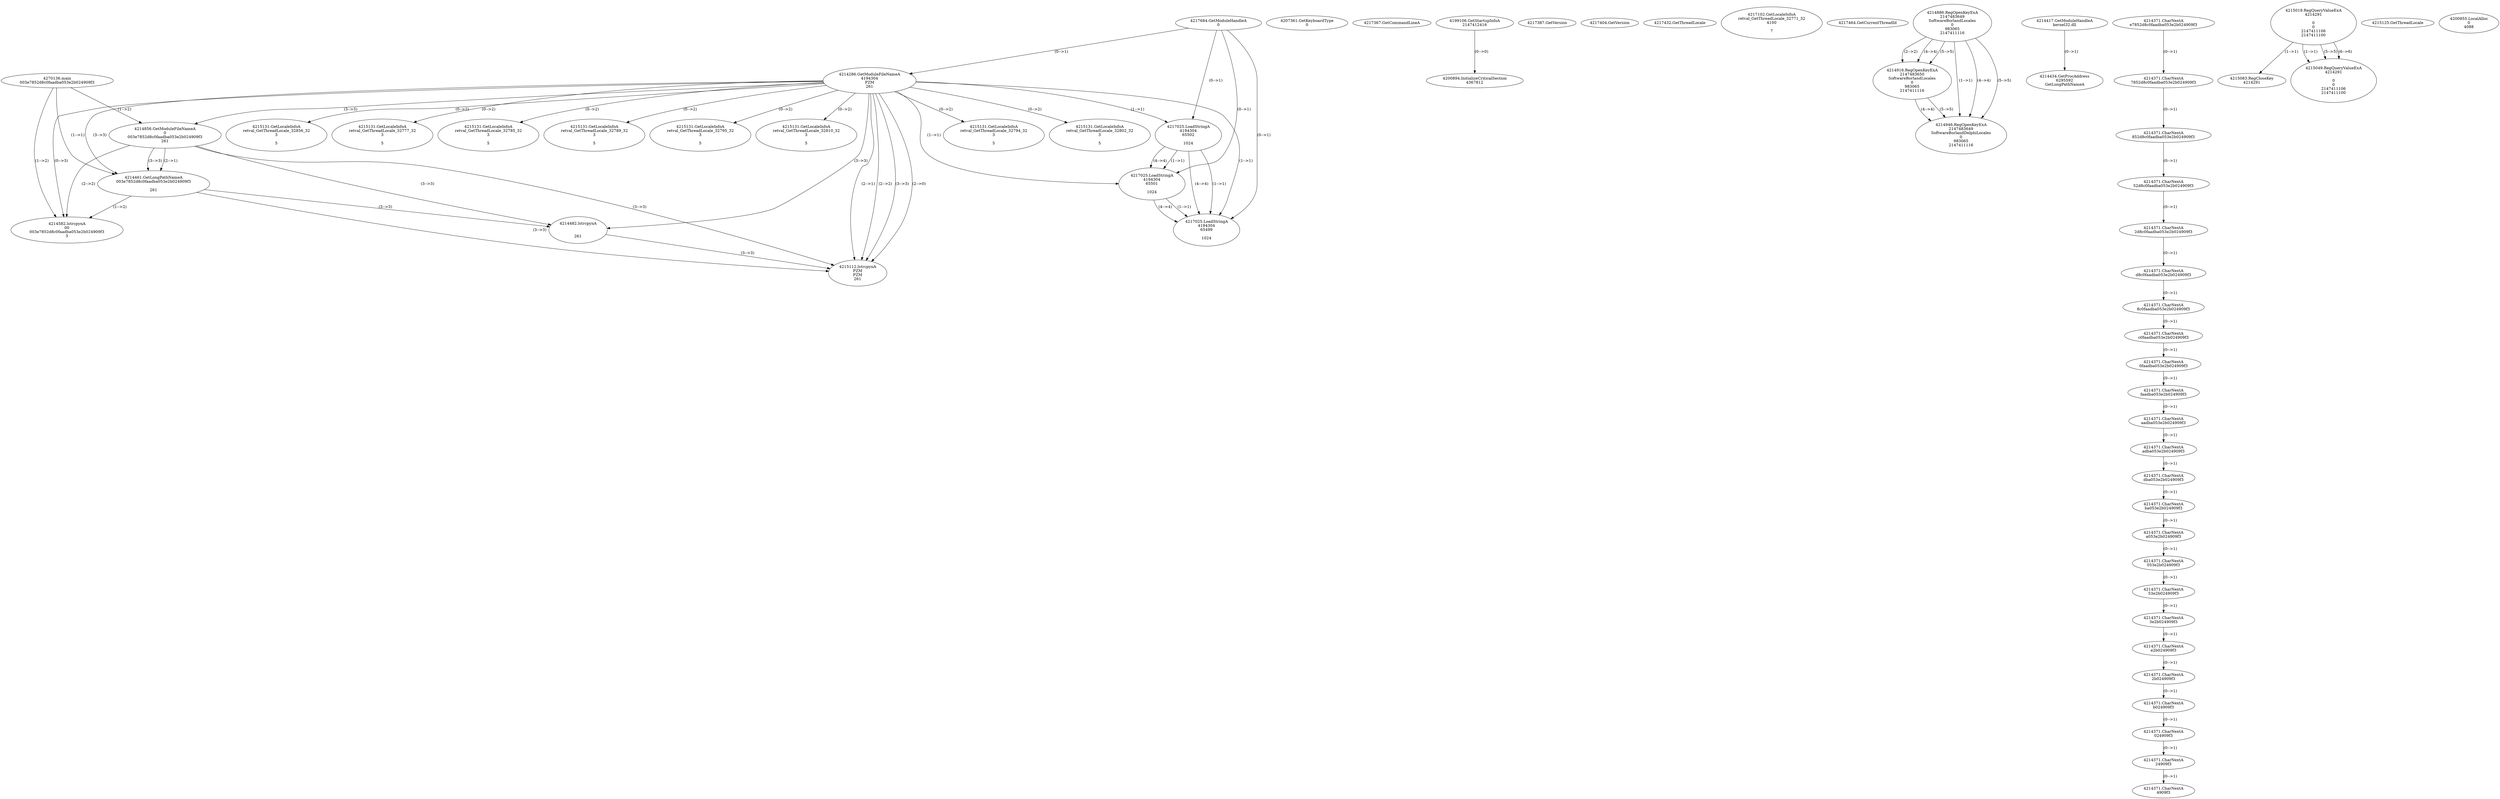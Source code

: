 // Global SCDG with merge call
digraph {
	0 [label="4270136.main
003e7852d8c0faadba053e2b024909f3"]
	1 [label="4217684.GetModuleHandleA
0"]
	2 [label="4207361.GetKeyboardType
0"]
	3 [label="4217367.GetCommandLineA
"]
	4 [label="4199106.GetStartupInfoA
2147412416"]
	5 [label="4217387.GetVersion
"]
	6 [label="4217404.GetVersion
"]
	7 [label="4217432.GetThreadLocale
"]
	8 [label="4217102.GetLocaleInfoA
retval_GetThreadLocale_32771_32
4100

7"]
	9 [label="4217464.GetCurrentThreadId
"]
	10 [label="4214286.GetModuleFileNameA
4194304
PZM
261"]
	1 -> 10 [label="(0-->1)"]
	11 [label="4214856.GetModuleFileNameA
0
003e7852d8c0faadba053e2b024909f3
261"]
	0 -> 11 [label="(1-->2)"]
	10 -> 11 [label="(3-->3)"]
	12 [label="4214886.RegOpenKeyExA
2147483649
Software\Borland\Locales
0
983065
2147411116"]
	13 [label="4214417.GetModuleHandleA
kernel32.dll"]
	14 [label="4214434.GetProcAddress
6295592
GetLongPathNameA"]
	13 -> 14 [label="(0-->1)"]
	15 [label="4214461.GetLongPathNameA
003e7852d8c0faadba053e2b024909f3

261"]
	0 -> 15 [label="(1-->1)"]
	11 -> 15 [label="(2-->1)"]
	10 -> 15 [label="(3-->3)"]
	11 -> 15 [label="(3-->3)"]
	16 [label="4214582.lstrcpynA
00
003e7852d8c0faadba053e2b024909f3
3"]
	0 -> 16 [label="(1-->2)"]
	11 -> 16 [label="(2-->2)"]
	15 -> 16 [label="(1-->2)"]
	10 -> 16 [label="(0-->3)"]
	17 [label="4214371.CharNextA
e7852d8c0faadba053e2b024909f3"]
	18 [label="4214371.CharNextA
7852d8c0faadba053e2b024909f3"]
	17 -> 18 [label="(0-->1)"]
	19 [label="4214371.CharNextA
852d8c0faadba053e2b024909f3"]
	18 -> 19 [label="(0-->1)"]
	20 [label="4214371.CharNextA
52d8c0faadba053e2b024909f3"]
	19 -> 20 [label="(0-->1)"]
	21 [label="4214371.CharNextA
2d8c0faadba053e2b024909f3"]
	20 -> 21 [label="(0-->1)"]
	22 [label="4214371.CharNextA
d8c0faadba053e2b024909f3"]
	21 -> 22 [label="(0-->1)"]
	23 [label="4214371.CharNextA
8c0faadba053e2b024909f3"]
	22 -> 23 [label="(0-->1)"]
	24 [label="4214371.CharNextA
c0faadba053e2b024909f3"]
	23 -> 24 [label="(0-->1)"]
	25 [label="4214371.CharNextA
0faadba053e2b024909f3"]
	24 -> 25 [label="(0-->1)"]
	26 [label="4214371.CharNextA
faadba053e2b024909f3"]
	25 -> 26 [label="(0-->1)"]
	27 [label="4214371.CharNextA
aadba053e2b024909f3"]
	26 -> 27 [label="(0-->1)"]
	28 [label="4214371.CharNextA
adba053e2b024909f3"]
	27 -> 28 [label="(0-->1)"]
	29 [label="4214371.CharNextA
dba053e2b024909f3"]
	28 -> 29 [label="(0-->1)"]
	30 [label="4214371.CharNextA
ba053e2b024909f3"]
	29 -> 30 [label="(0-->1)"]
	31 [label="4214371.CharNextA
a053e2b024909f3"]
	30 -> 31 [label="(0-->1)"]
	32 [label="4214371.CharNextA
053e2b024909f3"]
	31 -> 32 [label="(0-->1)"]
	33 [label="4214371.CharNextA
53e2b024909f3"]
	32 -> 33 [label="(0-->1)"]
	34 [label="4214371.CharNextA
3e2b024909f3"]
	33 -> 34 [label="(0-->1)"]
	35 [label="4214371.CharNextA
e2b024909f3"]
	34 -> 35 [label="(0-->1)"]
	36 [label="4214371.CharNextA
2b024909f3"]
	35 -> 36 [label="(0-->1)"]
	37 [label="4214371.CharNextA
b024909f3"]
	36 -> 37 [label="(0-->1)"]
	38 [label="4214371.CharNextA
024909f3"]
	37 -> 38 [label="(0-->1)"]
	39 [label="4214371.CharNextA
24909f3"]
	38 -> 39 [label="(0-->1)"]
	40 [label="4214371.CharNextA
4909f3"]
	39 -> 40 [label="(0-->1)"]
	41 [label="4214916.RegOpenKeyExA
2147483650
Software\Borland\Locales
0
983065
2147411116"]
	12 -> 41 [label="(2-->2)"]
	12 -> 41 [label="(4-->4)"]
	12 -> 41 [label="(5-->5)"]
	42 [label="4214946.RegOpenKeyExA
2147483649
Software\Borland\Delphi\Locales
0
983065
2147411116"]
	12 -> 42 [label="(1-->1)"]
	12 -> 42 [label="(4-->4)"]
	41 -> 42 [label="(4-->4)"]
	12 -> 42 [label="(5-->5)"]
	41 -> 42 [label="(5-->5)"]
	43 [label="4214482.lstrcpynA


261"]
	10 -> 43 [label="(3-->3)"]
	11 -> 43 [label="(3-->3)"]
	15 -> 43 [label="(3-->3)"]
	44 [label="4215019.RegQueryValueExA
4214291

0
0
2147411106
2147411100"]
	45 [label="4215083.RegCloseKey
4214291"]
	44 -> 45 [label="(1-->1)"]
	46 [label="4215112.lstrcpynA
PZM
PZM
261"]
	10 -> 46 [label="(2-->1)"]
	10 -> 46 [label="(2-->2)"]
	10 -> 46 [label="(3-->3)"]
	11 -> 46 [label="(3-->3)"]
	15 -> 46 [label="(3-->3)"]
	43 -> 46 [label="(3-->3)"]
	10 -> 46 [label="(2-->0)"]
	47 [label="4215125.GetThreadLocale
"]
	48 [label="4215131.GetLocaleInfoA
retval_GetThreadLocale_32794_32
3

5"]
	10 -> 48 [label="(0-->2)"]
	49 [label="4217025.LoadStringA
4194304
65502

1024"]
	1 -> 49 [label="(0-->1)"]
	10 -> 49 [label="(1-->1)"]
	50 [label="4217025.LoadStringA
4194304
65501

1024"]
	1 -> 50 [label="(0-->1)"]
	10 -> 50 [label="(1-->1)"]
	49 -> 50 [label="(1-->1)"]
	49 -> 50 [label="(4-->4)"]
	51 [label="4215049.RegQueryValueExA
4214291

0
0
2147411106
2147411100"]
	44 -> 51 [label="(1-->1)"]
	44 -> 51 [label="(5-->5)"]
	44 -> 51 [label="(6-->6)"]
	52 [label="4215131.GetLocaleInfoA
retval_GetThreadLocale_32802_32
3

5"]
	10 -> 52 [label="(0-->2)"]
	53 [label="4217025.LoadStringA
4194304
65499

1024"]
	1 -> 53 [label="(0-->1)"]
	10 -> 53 [label="(1-->1)"]
	49 -> 53 [label="(1-->1)"]
	50 -> 53 [label="(1-->1)"]
	49 -> 53 [label="(4-->4)"]
	50 -> 53 [label="(4-->4)"]
	54 [label="4200894.InitializeCriticalSection
4367812"]
	4 -> 54 [label="(0-->0)"]
	55 [label="4200955.LocalAlloc
0
4088"]
	56 [label="4215131.GetLocaleInfoA
retval_GetThreadLocale_32856_32
3

5"]
	10 -> 56 [label="(0-->2)"]
	57 [label="4215131.GetLocaleInfoA
retval_GetThreadLocale_32777_32
3

5"]
	10 -> 57 [label="(0-->2)"]
	58 [label="4215131.GetLocaleInfoA
retval_GetThreadLocale_32785_32
3

5"]
	10 -> 58 [label="(0-->2)"]
	59 [label="4215131.GetLocaleInfoA
retval_GetThreadLocale_32789_32
3

5"]
	10 -> 59 [label="(0-->2)"]
	60 [label="4215131.GetLocaleInfoA
retval_GetThreadLocale_32795_32
3

5"]
	10 -> 60 [label="(0-->2)"]
	61 [label="4215131.GetLocaleInfoA
retval_GetThreadLocale_32810_32
3

5"]
	10 -> 61 [label="(0-->2)"]
}
